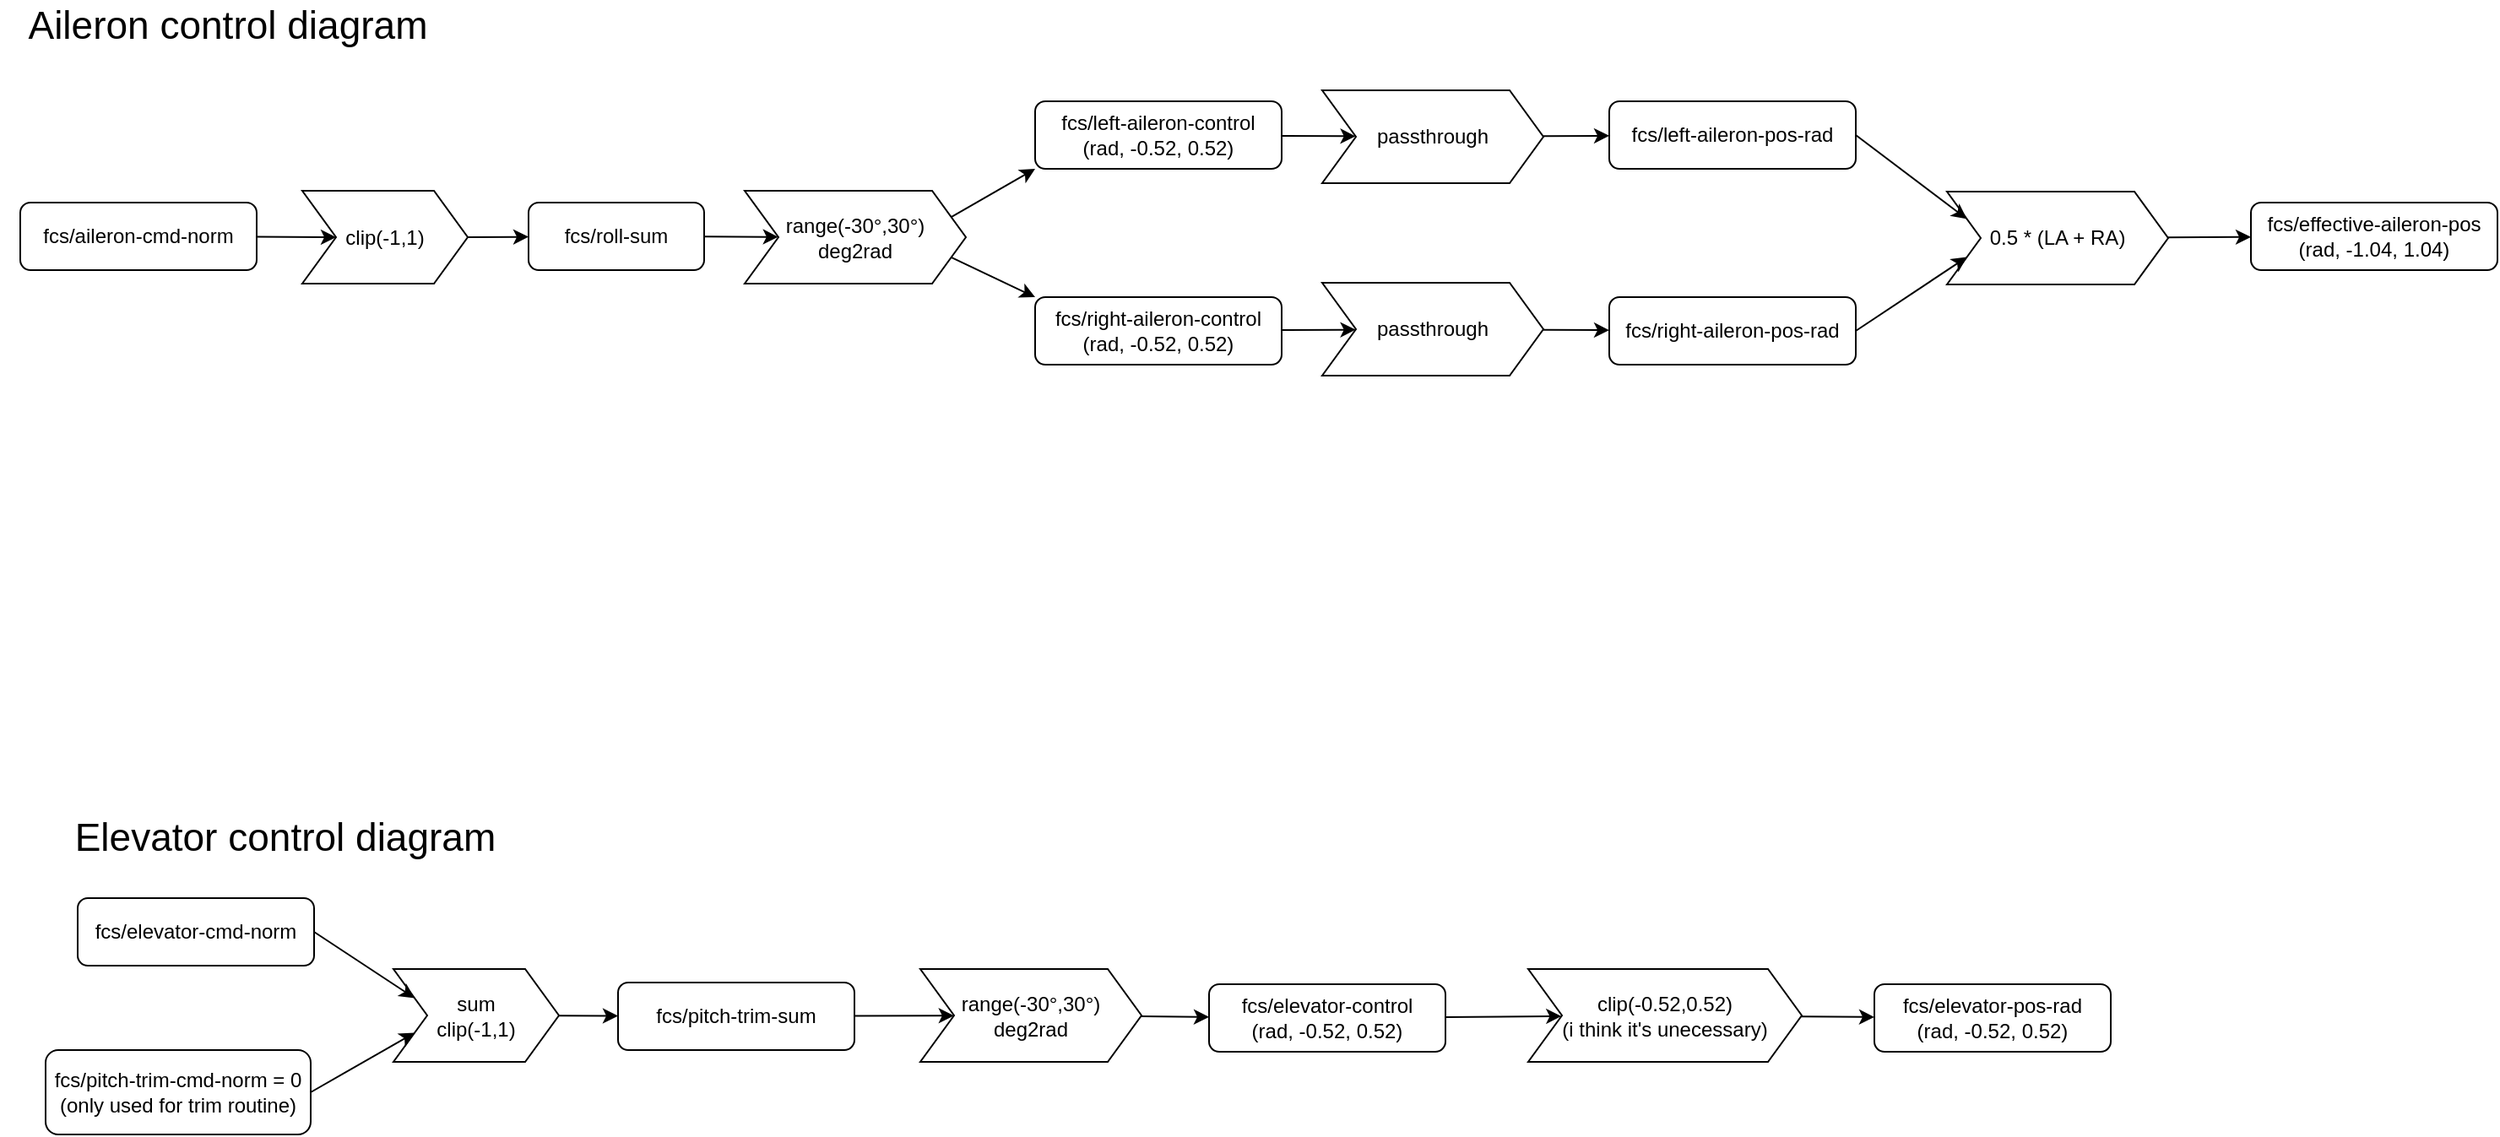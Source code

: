 <mxfile>
    <diagram id="Z68b0Ahdc4-XeEAFRgOF" name="Page-1">
        <mxGraphModel dx="1859" dy="1114" grid="1" gridSize="10" guides="1" tooltips="1" connect="1" arrows="1" fold="1" page="0" pageScale="1" pageWidth="850" pageHeight="1100" math="0" shadow="0">
            <root>
                <mxCell id="0"/>
                <mxCell id="1" parent="0"/>
                <mxCell id="39" value="" style="group" vertex="1" connectable="0" parent="1">
                    <mxGeometry x="-193" y="239" width="1479" height="222.5" as="geometry"/>
                </mxCell>
                <mxCell id="2" value="fcs/aileron-cmd-norm" style="rounded=1;whiteSpace=wrap;html=1;" vertex="1" parent="39">
                    <mxGeometry x="12" y="120" width="140" height="40" as="geometry"/>
                </mxCell>
                <mxCell id="5" value="fcs/roll-sum" style="rounded=1;whiteSpace=wrap;html=1;" vertex="1" parent="39">
                    <mxGeometry x="313" y="120" width="104" height="40" as="geometry"/>
                </mxCell>
                <mxCell id="7" value="" style="edgeStyle=none;html=1;exitX=1;exitY=0.5;exitDx=0;exitDy=0;" edge="1" parent="39" source="9" target="5">
                    <mxGeometry relative="1" as="geometry">
                        <mxPoint x="287" y="140" as="sourcePoint"/>
                    </mxGeometry>
                </mxCell>
                <mxCell id="9" value="&lt;span style=&quot;color: rgb(0, 0, 0); font-family: Helvetica; font-size: 12px; font-style: normal; font-variant-ligatures: normal; font-variant-caps: normal; font-weight: 400; letter-spacing: normal; orphans: 2; text-align: center; text-indent: 0px; text-transform: none; widows: 2; word-spacing: 0px; -webkit-text-stroke-width: 0px; background-color: rgb(255, 255, 255); text-decoration-thickness: initial; text-decoration-style: initial; text-decoration-color: initial; float: none; display: inline !important;&quot;&gt;clip(-1,1)&lt;/span&gt;" style="shape=step;perimeter=stepPerimeter;whiteSpace=wrap;html=1;fixedSize=1;" vertex="1" parent="39">
                    <mxGeometry x="179" y="113" width="98" height="55" as="geometry"/>
                </mxCell>
                <mxCell id="4" value="" style="edgeStyle=none;html=1;entryX=0;entryY=0.5;entryDx=0;entryDy=0;" edge="1" parent="39" source="2" target="9">
                    <mxGeometry relative="1" as="geometry">
                        <mxPoint x="187" y="140" as="targetPoint"/>
                    </mxGeometry>
                </mxCell>
                <mxCell id="11" value="range(-30°,30°)&lt;br style=&quot;border-color: var(--border-color);&quot;&gt;deg2rad" style="shape=step;perimeter=stepPerimeter;whiteSpace=wrap;html=1;fixedSize=1;" vertex="1" parent="39">
                    <mxGeometry x="441" y="113" width="131" height="55" as="geometry"/>
                </mxCell>
                <mxCell id="12" value="" style="edgeStyle=none;html=1;" edge="1" parent="39" source="5" target="11">
                    <mxGeometry relative="1" as="geometry"/>
                </mxCell>
                <mxCell id="13" value="fcs/left-aileron-control&lt;br&gt;(rad, -0.52, 0.52)" style="rounded=1;whiteSpace=wrap;html=1;" vertex="1" parent="39">
                    <mxGeometry x="613" y="60" width="146" height="40" as="geometry"/>
                </mxCell>
                <mxCell id="30" style="edgeStyle=none;html=1;exitX=1;exitY=0.25;exitDx=0;exitDy=0;entryX=0;entryY=1;entryDx=0;entryDy=0;" edge="1" parent="39" source="11" target="13">
                    <mxGeometry relative="1" as="geometry"/>
                </mxCell>
                <mxCell id="17" value="passthrough" style="shape=step;perimeter=stepPerimeter;whiteSpace=wrap;html=1;fixedSize=1;" vertex="1" parent="39">
                    <mxGeometry x="783" y="53.5" width="131" height="55" as="geometry"/>
                </mxCell>
                <mxCell id="18" value="" style="edgeStyle=none;html=1;" edge="1" parent="39" source="13" target="17">
                    <mxGeometry relative="1" as="geometry"/>
                </mxCell>
                <mxCell id="19" value="fcs/left-aileron-pos-rad" style="rounded=1;whiteSpace=wrap;html=1;" vertex="1" parent="39">
                    <mxGeometry x="953" y="60" width="146" height="40" as="geometry"/>
                </mxCell>
                <mxCell id="20" value="" style="edgeStyle=none;html=1;" edge="1" parent="39" source="17" target="19">
                    <mxGeometry relative="1" as="geometry"/>
                </mxCell>
                <mxCell id="22" value="fcs/right-aileron-control&lt;br&gt;(rad, -0.52, 0.52)" style="rounded=1;whiteSpace=wrap;html=1;" vertex="1" parent="39">
                    <mxGeometry x="613" y="176" width="146" height="40" as="geometry"/>
                </mxCell>
                <mxCell id="31" style="edgeStyle=none;html=1;exitX=1;exitY=0.75;exitDx=0;exitDy=0;entryX=0;entryY=0;entryDx=0;entryDy=0;" edge="1" parent="39" source="11" target="22">
                    <mxGeometry relative="1" as="geometry"/>
                </mxCell>
                <mxCell id="24" value="passthrough" style="shape=step;perimeter=stepPerimeter;whiteSpace=wrap;html=1;fixedSize=1;" vertex="1" parent="39">
                    <mxGeometry x="783" y="167.5" width="131" height="55" as="geometry"/>
                </mxCell>
                <mxCell id="21" value="" style="edgeStyle=none;html=1;" edge="1" parent="39" source="22" target="24">
                    <mxGeometry relative="1" as="geometry"/>
                </mxCell>
                <mxCell id="25" value="fcs/right-aileron-pos-rad" style="rounded=1;whiteSpace=wrap;html=1;" vertex="1" parent="39">
                    <mxGeometry x="953" y="176" width="146" height="40" as="geometry"/>
                </mxCell>
                <mxCell id="23" value="" style="edgeStyle=none;html=1;" edge="1" parent="39" source="24" target="25">
                    <mxGeometry relative="1" as="geometry"/>
                </mxCell>
                <mxCell id="32" value="0.5 * (LA + RA)" style="shape=step;perimeter=stepPerimeter;whiteSpace=wrap;html=1;fixedSize=1;" vertex="1" parent="39">
                    <mxGeometry x="1153" y="113.5" width="131" height="55" as="geometry"/>
                </mxCell>
                <mxCell id="33" style="edgeStyle=none;html=1;exitX=1;exitY=0.5;exitDx=0;exitDy=0;entryX=0;entryY=0.25;entryDx=0;entryDy=0;" edge="1" parent="39" source="19" target="32">
                    <mxGeometry relative="1" as="geometry"/>
                </mxCell>
                <mxCell id="34" style="edgeStyle=none;html=1;exitX=1;exitY=0.5;exitDx=0;exitDy=0;entryX=0;entryY=0.75;entryDx=0;entryDy=0;" edge="1" parent="39" source="25" target="32">
                    <mxGeometry relative="1" as="geometry"/>
                </mxCell>
                <mxCell id="35" value="fcs/effective-aileron-pos&lt;br&gt;(rad, -1.04, 1.04)" style="rounded=1;whiteSpace=wrap;html=1;" vertex="1" parent="39">
                    <mxGeometry x="1333" y="120" width="146" height="40" as="geometry"/>
                </mxCell>
                <mxCell id="36" value="" style="edgeStyle=none;html=1;" edge="1" parent="39" source="32" target="35">
                    <mxGeometry relative="1" as="geometry"/>
                </mxCell>
                <mxCell id="38" value="&lt;font style=&quot;font-size: 23px;&quot;&gt;Aileron control diagram&lt;/font&gt;" style="text;html=1;strokeColor=none;fillColor=none;align=center;verticalAlign=middle;whiteSpace=wrap;rounded=0;" vertex="1" parent="39">
                    <mxGeometry width="270" height="30" as="geometry"/>
                </mxCell>
                <mxCell id="86" value="" style="group" vertex="1" connectable="0" parent="1">
                    <mxGeometry x="-166" y="720" width="1223" height="191" as="geometry"/>
                </mxCell>
                <mxCell id="40" value="fcs/elevator-cmd-norm" style="rounded=1;whiteSpace=wrap;html=1;" vertex="1" parent="86">
                    <mxGeometry x="19" y="51" width="140" height="40" as="geometry"/>
                </mxCell>
                <mxCell id="41" value="fcs/pitch-trim-cmd-norm = 0 (only used for trim routine)" style="rounded=1;whiteSpace=wrap;html=1;" vertex="1" parent="86">
                    <mxGeometry y="141" width="157" height="50" as="geometry"/>
                </mxCell>
                <mxCell id="69" value="sum&lt;br&gt;clip(-1,1)" style="shape=step;perimeter=stepPerimeter;whiteSpace=wrap;html=1;fixedSize=1;" vertex="1" parent="86">
                    <mxGeometry x="206" y="93" width="98" height="55" as="geometry"/>
                </mxCell>
                <mxCell id="70" style="edgeStyle=none;html=1;exitX=1;exitY=0.5;exitDx=0;exitDy=0;entryX=0;entryY=0.25;entryDx=0;entryDy=0;fontSize=23;" edge="1" parent="86" source="40" target="69">
                    <mxGeometry relative="1" as="geometry"/>
                </mxCell>
                <mxCell id="71" style="edgeStyle=none;html=1;exitX=1;exitY=0.5;exitDx=0;exitDy=0;entryX=0;entryY=0.75;entryDx=0;entryDy=0;fontSize=23;" edge="1" parent="86" source="41" target="69">
                    <mxGeometry relative="1" as="geometry"/>
                </mxCell>
                <mxCell id="72" value="&lt;font style=&quot;font-size: 23px;&quot;&gt;Elevator control diagram&lt;/font&gt;" style="text;html=1;strokeColor=none;fillColor=none;align=center;verticalAlign=middle;whiteSpace=wrap;rounded=0;" vertex="1" parent="86">
                    <mxGeometry x="7" width="270" height="30" as="geometry"/>
                </mxCell>
                <mxCell id="73" value="fcs/pitch-trim-sum" style="rounded=1;whiteSpace=wrap;html=1;" vertex="1" parent="86">
                    <mxGeometry x="339" y="101" width="140" height="40" as="geometry"/>
                </mxCell>
                <mxCell id="74" value="" style="edgeStyle=none;html=1;fontSize=23;" edge="1" parent="86" source="69" target="73">
                    <mxGeometry relative="1" as="geometry"/>
                </mxCell>
                <mxCell id="75" value="range(-30°,30°)&lt;br style=&quot;border-color: var(--border-color);&quot;&gt;deg2rad" style="shape=step;perimeter=stepPerimeter;whiteSpace=wrap;html=1;fixedSize=1;" vertex="1" parent="86">
                    <mxGeometry x="518" y="93" width="131" height="55" as="geometry"/>
                </mxCell>
                <mxCell id="76" value="" style="edgeStyle=none;html=1;fontSize=23;" edge="1" parent="86" source="73" target="75">
                    <mxGeometry relative="1" as="geometry"/>
                </mxCell>
                <mxCell id="77" value="fcs/elevator-control&lt;br&gt;(rad, -0.52, 0.52)" style="rounded=1;whiteSpace=wrap;html=1;" vertex="1" parent="86">
                    <mxGeometry x="689" y="102" width="140" height="40" as="geometry"/>
                </mxCell>
                <mxCell id="78" value="" style="edgeStyle=none;html=1;fontSize=23;" edge="1" parent="86" source="75" target="77">
                    <mxGeometry relative="1" as="geometry"/>
                </mxCell>
                <mxCell id="80" value="fcs/elevator-pos-rad&lt;br&gt;(rad, -0.52, 0.52)" style="rounded=1;whiteSpace=wrap;html=1;" vertex="1" parent="86">
                    <mxGeometry x="1083" y="102" width="140" height="40" as="geometry"/>
                </mxCell>
                <mxCell id="85" value="" style="edgeStyle=none;html=1;fontSize=23;" edge="1" parent="86" source="83" target="80">
                    <mxGeometry relative="1" as="geometry"/>
                </mxCell>
                <mxCell id="83" value="clip(-0.52,0.52)&lt;br&gt;(i think it's unecessary)" style="shape=step;perimeter=stepPerimeter;whiteSpace=wrap;html=1;fixedSize=1;" vertex="1" parent="86">
                    <mxGeometry x="878" y="93" width="162" height="55" as="geometry"/>
                </mxCell>
                <mxCell id="84" value="" style="edgeStyle=none;html=1;fontSize=23;" edge="1" parent="86" source="77" target="83">
                    <mxGeometry relative="1" as="geometry"/>
                </mxCell>
            </root>
        </mxGraphModel>
    </diagram>
</mxfile>
